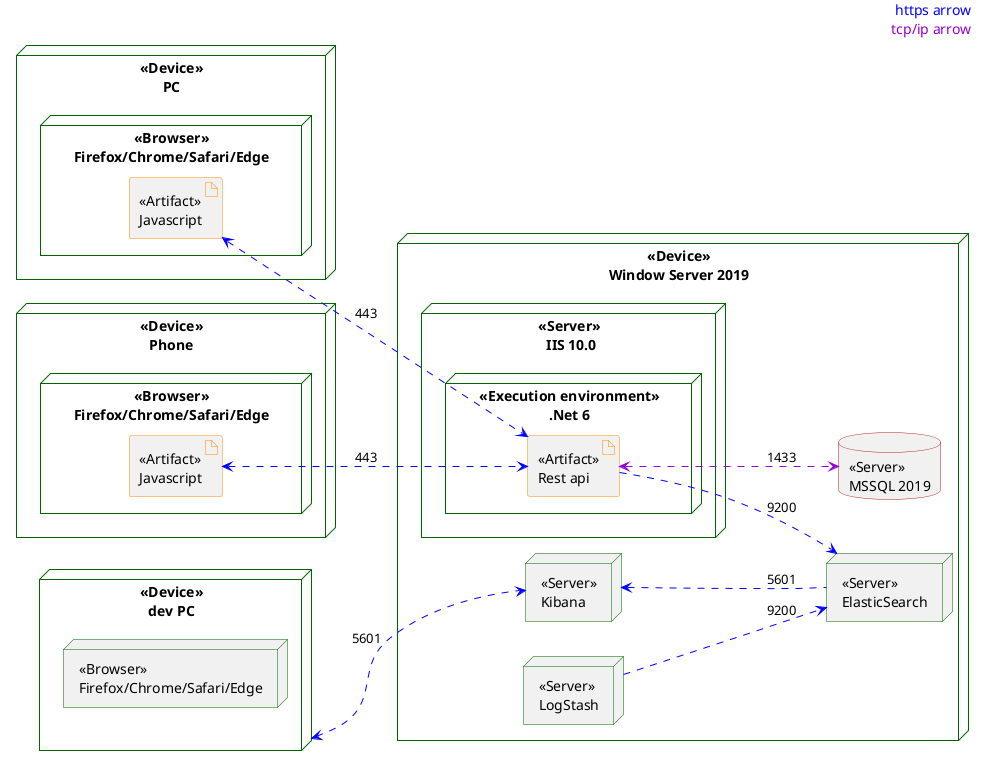 @startuml deploymentdiagram

skinparam ArtifactBorderColor DarkOrange
skinparam NodeBorderColor Darkgreen
skinparam DatabaseBorderColor firebrick

skinparam ArrowColor<<https>> blue
skinparam ArrowColor<<tcp>> darkviolet

left to right direction

header
<font color=blue size=14>https arrow</font>
<font color=darkviolet size=14>tcp/ip arrow</font> 
endheader

node "<<Device>>\nWindow Server 2019" as devserver {
    node "<<Server>>\n IIS 10.0" {
        node "<<Execution environment>>\n.Net 6" {
            artifact "<<Artifact>>\nRest api" as rest
        }
    }

    database "<<Server>>\nMSSQL 2019" as db

    node "<<Server>>\nKibana" as kibana
    node "<<Server>>\nElasticSearch" as elastic
    node "<<Server>>\nLogStash" as logstash
}

kibana <.. elastic<<https>> : 5601
logstash ..> elastic<<https>> : 9200
rest ..> elastic<<https>> : 9200

rest <..> db<<tcp>> : 1433

node "<<Device>>\nPC" as pc {
    node "<<Browser>>\nFirefox/Chrome/Safari/Edge" as n1 {
        artifact "<<Artifact>>\nJavascript" as a1
    }
}

node "<<Device>>\nPhone" as phone {
    node "<<Browser>>\nFirefox/Chrome/Safari/Edge" as n2 {
        artifact "<<Artifact>>\nJavascript" as a2
    }
}

node "<<Device>>\ndev PC" as dev {
    node "<<Browser>>\nFirefox/Chrome/Safari/Edge" as n3 
}

dev <..> kibana<<https>> : 5601

a1 <..> rest<<https>> : 443
a2 <..> rest<<https>> : 443


@enduml